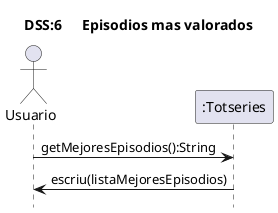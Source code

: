 @startuml
title	DSS:6	Episodios mas valorados
'	ocultar	el	foot	si	son	curts,	sino	deixar-ho
'	la	comanda	es	la	seguent
hide	footbox
'definicio	d'actors
actor	Usuario	as	user
user	->	":Totseries":getMejoresEpisodios():String
":Totseries" -> user :escriu(listaMejoresEpisodios)

@enduml
